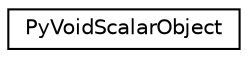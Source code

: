 digraph "Graphical Class Hierarchy"
{
 // LATEX_PDF_SIZE
  edge [fontname="Helvetica",fontsize="10",labelfontname="Helvetica",labelfontsize="10"];
  node [fontname="Helvetica",fontsize="10",shape=record];
  rankdir="LR";
  Node0 [label="PyVoidScalarObject",height=0.2,width=0.4,color="black", fillcolor="white", style="filled",URL="$structPyVoidScalarObject.html",tooltip=" "];
}
